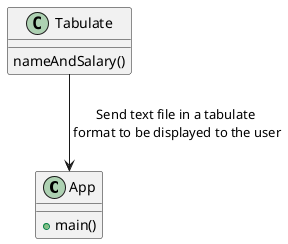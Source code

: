 @startuml
class App
{
    +main()
}
class Tabulate
{
    nameAndSalary()
}
Tabulate-->App: Send text file in a tabulate\n format to be displayed to the user
@enduml